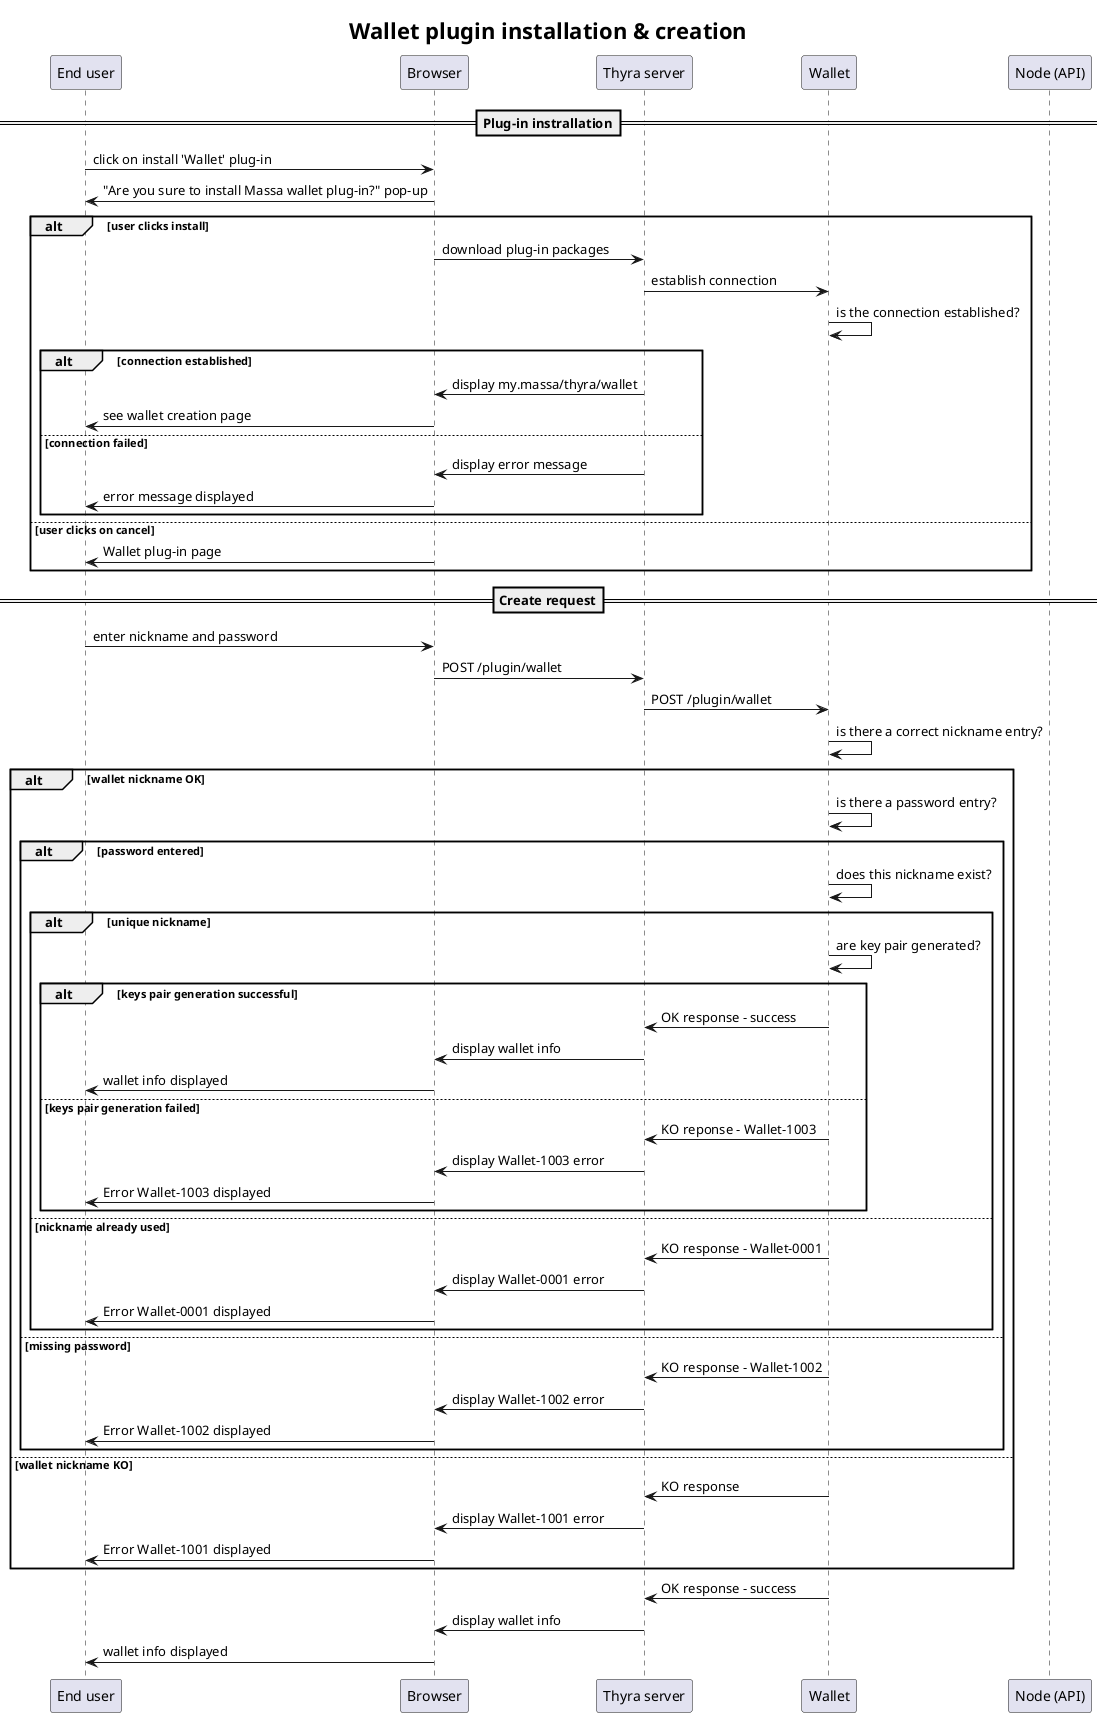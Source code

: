 @startuml
participant "End user" as user
participant "Browser" as ui
participant "Thyra server" as thyra
participant "Wallet" as w
participant "Node (API)" as node
title "= **Wallet plugin installation & creation**"

==Plug-in instrallation==
user -> ui: click on install 'Wallet' plug-in
ui -> user: "Are you sure to install Massa wallet plug-in?" pop-up
alt user clicks install
    ui -> thyra: download plug-in packages
    thyra -> w: establish connection
    w -> w: is the connection established?
    alt connection established
       thyra -> ui: display my.massa/thyra/wallet
       ui -> user: see wallet creation page
    else connection failed
       thyra -> ui: display error message
       ui -> user: error message displayed 
    end
else user clicks on cancel
    ui -> user: Wallet plug-in page
    
end


==Create request==

user -> ui: enter nickname and password
ui -> thyra: POST /plugin/wallet
thyra -> w: POST /plugin/wallet
w -> w: is there a correct nickname entry?
alt wallet nickname OK
    w -> w: is there a password entry?
    alt password entered 
        w -> w: does this nickname exist?
        alt unique nickname
            w -> w: are key pair generated?
            alt keys pair generation successful
                w -> thyra: OK response - success
                thyra -> ui: display wallet info
                ui -> user: wallet info displayed
            else keys pair generation failed
                w -> thyra: KO reponse - Wallet-1003
                thyra -> ui: display Wallet-1003 error
                ui -> user: Error Wallet-1003 displayed
            end  
        else nickname already used
            w -> thyra: KO response - Wallet-0001
            thyra -> ui: display Wallet-0001 error
            ui -> user: Error Wallet-0001 displayed
        end
    else missing password
        w -> thyra: KO response - Wallet-1002
        thyra -> ui: display Wallet-1002 error
        ui -> user: Error Wallet-1002 displayed
    end
else wallet nickname KO
    w -> thyra: KO response
    thyra -> ui: display Wallet-1001 error
    ui -> user: Error Wallet-1001 displayed
end
w -> thyra: OK response - success
thyra -> ui: display wallet info
ui -> user: wallet info displayed


@enduml